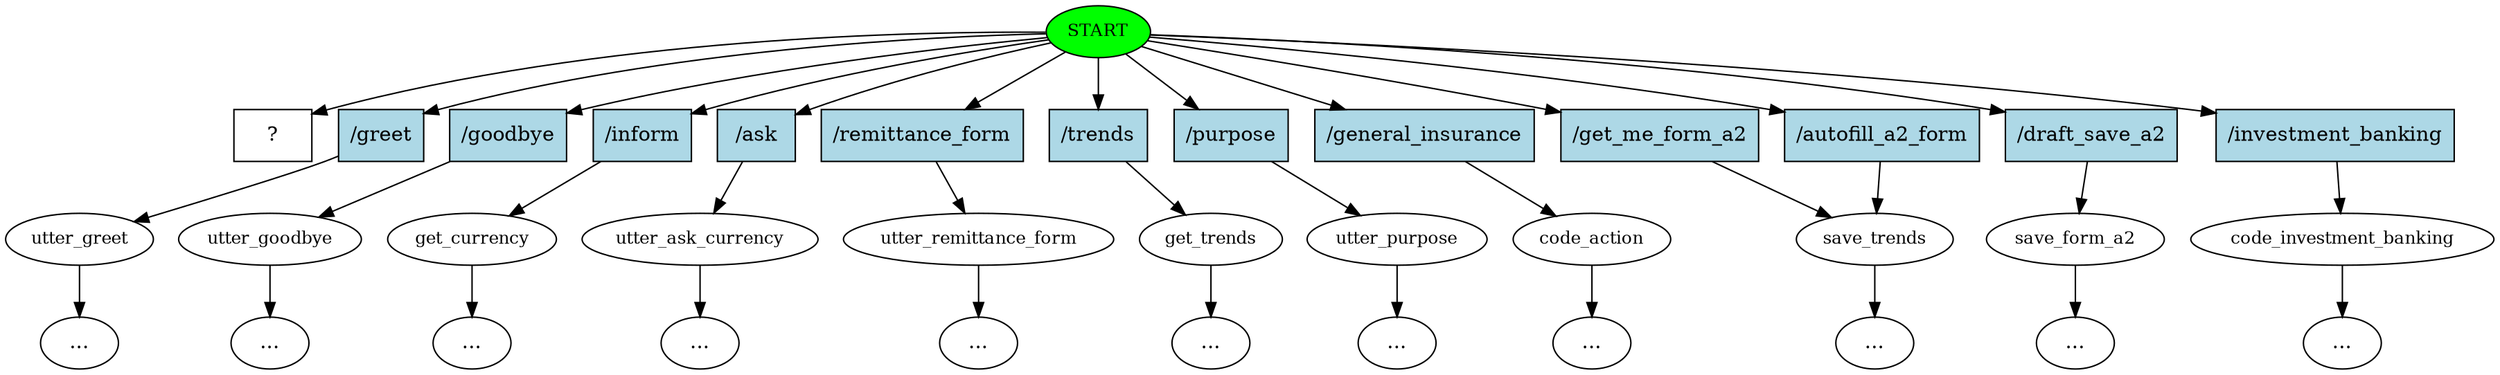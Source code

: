 digraph  {
0 [class="start active", fillcolor=green, fontsize=12, label=START, style=filled];
1 [class="", fontsize=12, label=utter_greet];
2 [class="", fontsize=12, label=utter_goodbye];
"-4" [class=ellipsis, label="..."];
3 [class="", fontsize=12, label=get_currency];
"-6" [class=ellipsis, label="..."];
"-7" [class=ellipsis, label="..."];
6 [class="", fontsize=12, label=utter_ask_currency];
"-8" [class=ellipsis, label="..."];
7 [class="", fontsize=12, label=utter_remittance_form];
"-9" [class=ellipsis, label="..."];
8 [class="", fontsize=12, label=get_trends];
"-10" [class=ellipsis, label="..."];
9 [class="", fontsize=12, label=utter_purpose];
"-11" [class=ellipsis, label="..."];
10 [class="", fontsize=12, label=code_action];
"-12" [class=ellipsis, label="..."];
11 [class="", fontsize=12, label=save_trends];
"-14" [class=ellipsis, label="..."];
13 [class="", fontsize=12, label=save_form_a2];
"-15" [class=ellipsis, label="..."];
14 [class="", fontsize=12, label=code_investment_banking];
"-16" [class=ellipsis, label="..."];
15 [class="intent dashed active", label="  ?  ", shape=rect];
16 [class=intent, fillcolor=lightblue, label="/greet", shape=rect, style=filled];
17 [class=intent, fillcolor=lightblue, label="/goodbye", shape=rect, style=filled];
18 [class=intent, fillcolor=lightblue, label="/inform", shape=rect, style=filled];
19 [class=intent, fillcolor=lightblue, label="/ask", shape=rect, style=filled];
20 [class=intent, fillcolor=lightblue, label="/remittance_form", shape=rect, style=filled];
21 [class=intent, fillcolor=lightblue, label="/trends", shape=rect, style=filled];
22 [class=intent, fillcolor=lightblue, label="/purpose", shape=rect, style=filled];
23 [class=intent, fillcolor=lightblue, label="/general_insurance", shape=rect, style=filled];
24 [class=intent, fillcolor=lightblue, label="/get_me_form_a2", shape=rect, style=filled];
25 [class=intent, fillcolor=lightblue, label="/autofill_a2_form", shape=rect, style=filled];
26 [class=intent, fillcolor=lightblue, label="/draft_save_a2", shape=rect, style=filled];
27 [class=intent, fillcolor=lightblue, label="/investment_banking", shape=rect, style=filled];
0 -> 15  [class=active, key=NONE, label=""];
0 -> 16  [class="", key=0];
0 -> 17  [class="", key=0];
0 -> 18  [class="", key=0];
0 -> 19  [class="", key=0];
0 -> 20  [class="", key=0];
0 -> 21  [class="", key=0];
0 -> 22  [class="", key=0];
0 -> 23  [class="", key=0];
0 -> 24  [class="", key=0];
0 -> 25  [class="", key=0];
0 -> 26  [class="", key=0];
0 -> 27  [class="", key=0];
1 -> "-7"  [class="", key=NONE, label=""];
2 -> "-4"  [class="", key=NONE, label=""];
3 -> "-6"  [class="", key=NONE, label=""];
6 -> "-8"  [class="", key=NONE, label=""];
7 -> "-9"  [class="", key=NONE, label=""];
8 -> "-10"  [class="", key=NONE, label=""];
9 -> "-11"  [class="", key=NONE, label=""];
10 -> "-12"  [class="", key=NONE, label=""];
11 -> "-14"  [class="", key=NONE, label=""];
13 -> "-15"  [class="", key=NONE, label=""];
14 -> "-16"  [class="", key=NONE, label=""];
16 -> 1  [class="", key=0];
17 -> 2  [class="", key=0];
18 -> 3  [class="", key=0];
19 -> 6  [class="", key=0];
20 -> 7  [class="", key=0];
21 -> 8  [class="", key=0];
22 -> 9  [class="", key=0];
23 -> 10  [class="", key=0];
24 -> 11  [class="", key=0];
25 -> 11  [class="", key=0];
26 -> 13  [class="", key=0];
27 -> 14  [class="", key=0];
}
